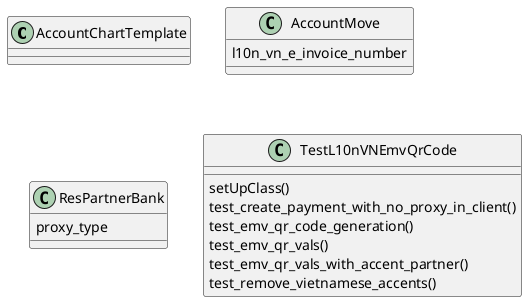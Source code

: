 @startuml classes_l10n_vn
set namespaceSeparator none
class "AccountChartTemplate" as odoo_src.odoo.addons.l10n_vn.models.template_vn.AccountChartTemplate {
}
class "AccountMove" as odoo_src.odoo.addons.l10n_vn.models.account_move.AccountMove {
  l10n_vn_e_invoice_number
}
class "ResPartnerBank" as odoo_src.odoo.addons.l10n_vn.models.res_bank.ResPartnerBank {
  proxy_type
}
class "TestL10nVNEmvQrCode" as odoo_src.odoo.addons.l10n_vn.tests.test_l10n_vn_emv_qr.TestL10nVNEmvQrCode {
  setUpClass()
  test_create_payment_with_no_proxy_in_client()
  test_emv_qr_code_generation()
  test_emv_qr_vals()
  test_emv_qr_vals_with_accent_partner()
  test_remove_vietnamese_accents()
}
@enduml

